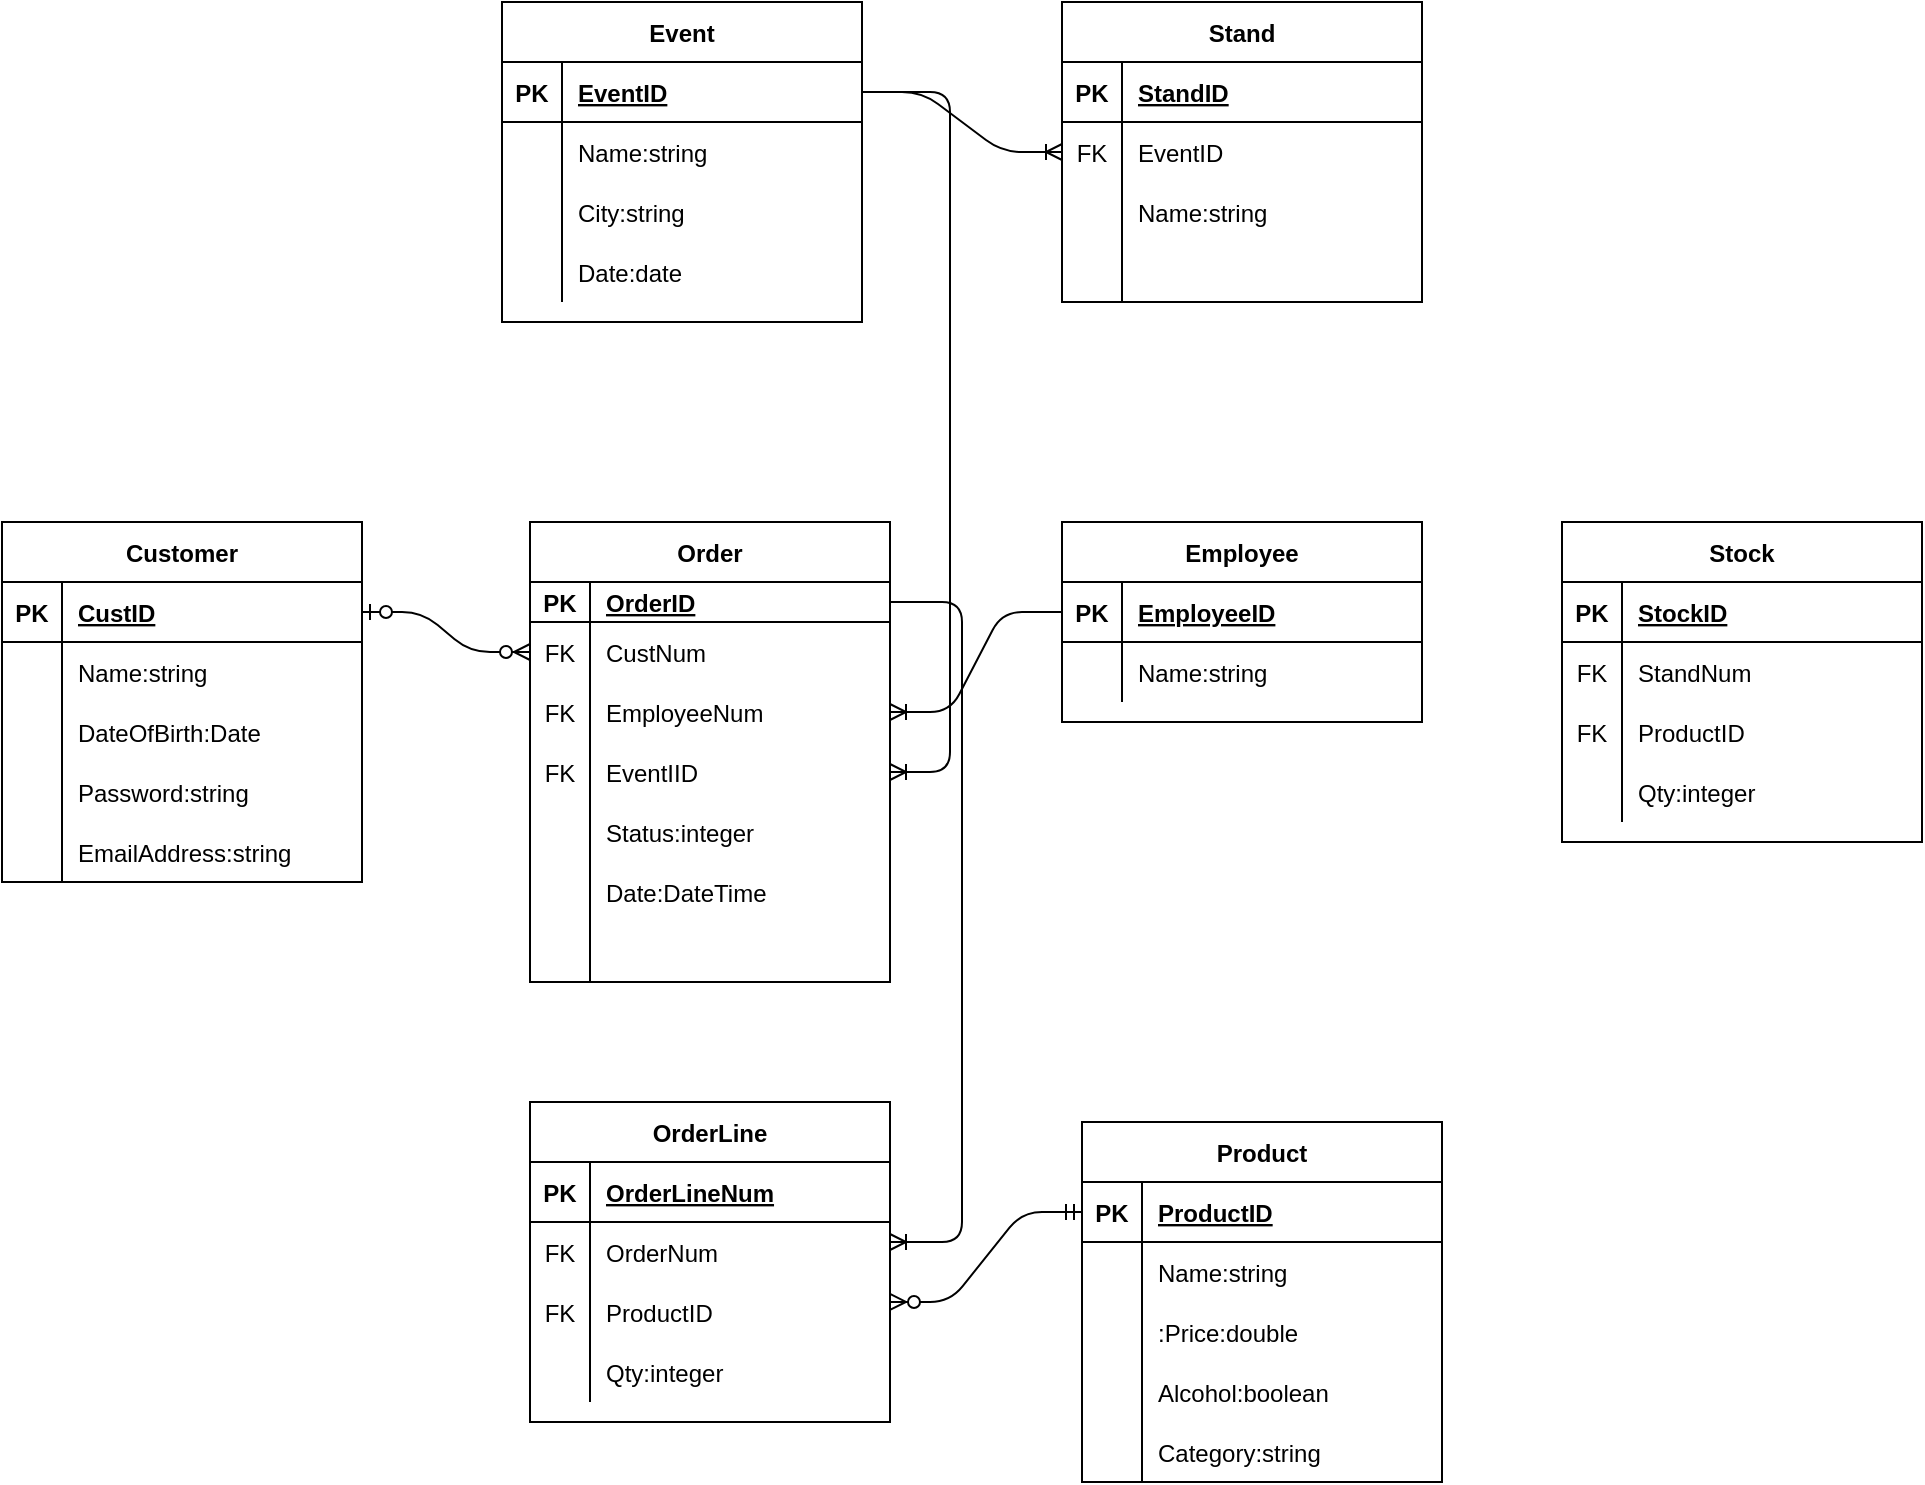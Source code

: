 <mxfile version="14.6.13" type="device" pages="4"><diagram id="8YsEcnDx3OGPxzE5FwzM" name="Page-1"><mxGraphModel dx="1024" dy="1761" grid="1" gridSize="10" guides="1" tooltips="1" connect="1" arrows="1" fold="1" page="1" pageScale="1" pageWidth="827" pageHeight="1169" math="0" shadow="0"><root><mxCell id="0"/><mxCell id="1" parent="0"/><mxCell id="PjrCVLXqa1zVWIbcdlUV-1" value="Customer" style="shape=table;startSize=30;container=1;collapsible=1;childLayout=tableLayout;fixedRows=1;rowLines=0;fontStyle=1;align=center;resizeLast=1;" vertex="1" parent="1"><mxGeometry x="60" y="-90" width="180" height="180" as="geometry"/></mxCell><mxCell id="PjrCVLXqa1zVWIbcdlUV-2" value="" style="shape=partialRectangle;collapsible=0;dropTarget=0;pointerEvents=0;fillColor=none;top=0;left=0;bottom=1;right=0;points=[[0,0.5],[1,0.5]];portConstraint=eastwest;" vertex="1" parent="PjrCVLXqa1zVWIbcdlUV-1"><mxGeometry y="30" width="180" height="30" as="geometry"/></mxCell><mxCell id="PjrCVLXqa1zVWIbcdlUV-3" value="PK" style="shape=partialRectangle;connectable=0;fillColor=none;top=0;left=0;bottom=0;right=0;fontStyle=1;overflow=hidden;" vertex="1" parent="PjrCVLXqa1zVWIbcdlUV-2"><mxGeometry width="30" height="30" as="geometry"/></mxCell><mxCell id="PjrCVLXqa1zVWIbcdlUV-4" value="CustID" style="shape=partialRectangle;connectable=0;fillColor=none;top=0;left=0;bottom=0;right=0;align=left;spacingLeft=6;fontStyle=5;overflow=hidden;" vertex="1" parent="PjrCVLXqa1zVWIbcdlUV-2"><mxGeometry x="30" width="150" height="30" as="geometry"/></mxCell><mxCell id="PjrCVLXqa1zVWIbcdlUV-5" value="" style="shape=partialRectangle;collapsible=0;dropTarget=0;pointerEvents=0;fillColor=none;top=0;left=0;bottom=0;right=0;points=[[0,0.5],[1,0.5]];portConstraint=eastwest;" vertex="1" parent="PjrCVLXqa1zVWIbcdlUV-1"><mxGeometry y="60" width="180" height="30" as="geometry"/></mxCell><mxCell id="PjrCVLXqa1zVWIbcdlUV-6" value="" style="shape=partialRectangle;connectable=0;fillColor=none;top=0;left=0;bottom=0;right=0;editable=1;overflow=hidden;" vertex="1" parent="PjrCVLXqa1zVWIbcdlUV-5"><mxGeometry width="30" height="30" as="geometry"/></mxCell><mxCell id="PjrCVLXqa1zVWIbcdlUV-7" value="Name:string" style="shape=partialRectangle;connectable=0;fillColor=none;top=0;left=0;bottom=0;right=0;align=left;spacingLeft=6;overflow=hidden;" vertex="1" parent="PjrCVLXqa1zVWIbcdlUV-5"><mxGeometry x="30" width="150" height="30" as="geometry"/></mxCell><mxCell id="PjrCVLXqa1zVWIbcdlUV-8" value="" style="shape=partialRectangle;collapsible=0;dropTarget=0;pointerEvents=0;fillColor=none;top=0;left=0;bottom=0;right=0;points=[[0,0.5],[1,0.5]];portConstraint=eastwest;" vertex="1" parent="PjrCVLXqa1zVWIbcdlUV-1"><mxGeometry y="90" width="180" height="30" as="geometry"/></mxCell><mxCell id="PjrCVLXqa1zVWIbcdlUV-9" value="" style="shape=partialRectangle;connectable=0;fillColor=none;top=0;left=0;bottom=0;right=0;editable=1;overflow=hidden;" vertex="1" parent="PjrCVLXqa1zVWIbcdlUV-8"><mxGeometry width="30" height="30" as="geometry"/></mxCell><mxCell id="PjrCVLXqa1zVWIbcdlUV-10" value="DateOfBirth:Date" style="shape=partialRectangle;connectable=0;fillColor=none;top=0;left=0;bottom=0;right=0;align=left;spacingLeft=6;overflow=hidden;" vertex="1" parent="PjrCVLXqa1zVWIbcdlUV-8"><mxGeometry x="30" width="150" height="30" as="geometry"/></mxCell><mxCell id="PjrCVLXqa1zVWIbcdlUV-11" value="" style="shape=partialRectangle;collapsible=0;dropTarget=0;pointerEvents=0;fillColor=none;top=0;left=0;bottom=0;right=0;points=[[0,0.5],[1,0.5]];portConstraint=eastwest;" vertex="1" parent="PjrCVLXqa1zVWIbcdlUV-1"><mxGeometry y="120" width="180" height="30" as="geometry"/></mxCell><mxCell id="PjrCVLXqa1zVWIbcdlUV-12" value="" style="shape=partialRectangle;connectable=0;fillColor=none;top=0;left=0;bottom=0;right=0;editable=1;overflow=hidden;" vertex="1" parent="PjrCVLXqa1zVWIbcdlUV-11"><mxGeometry width="30" height="30" as="geometry"/></mxCell><mxCell id="PjrCVLXqa1zVWIbcdlUV-13" value="Password:string" style="shape=partialRectangle;connectable=0;fillColor=none;top=0;left=0;bottom=0;right=0;align=left;spacingLeft=6;overflow=hidden;" vertex="1" parent="PjrCVLXqa1zVWIbcdlUV-11"><mxGeometry x="30" width="150" height="30" as="geometry"/></mxCell><mxCell id="8dpO_DJ5iD6HeVJJbDXG-38" value="" style="shape=partialRectangle;collapsible=0;dropTarget=0;pointerEvents=0;fillColor=none;top=0;left=0;bottom=0;right=0;points=[[0,0.5],[1,0.5]];portConstraint=eastwest;" vertex="1" parent="PjrCVLXqa1zVWIbcdlUV-1"><mxGeometry y="150" width="180" height="30" as="geometry"/></mxCell><mxCell id="8dpO_DJ5iD6HeVJJbDXG-39" value="" style="shape=partialRectangle;connectable=0;fillColor=none;top=0;left=0;bottom=0;right=0;editable=1;overflow=hidden;" vertex="1" parent="8dpO_DJ5iD6HeVJJbDXG-38"><mxGeometry width="30" height="30" as="geometry"/></mxCell><mxCell id="8dpO_DJ5iD6HeVJJbDXG-40" value="EmailAddress:string" style="shape=partialRectangle;connectable=0;fillColor=none;top=0;left=0;bottom=0;right=0;align=left;spacingLeft=6;overflow=hidden;" vertex="1" parent="8dpO_DJ5iD6HeVJJbDXG-38"><mxGeometry x="30" width="150" height="30" as="geometry"/></mxCell><mxCell id="PjrCVLXqa1zVWIbcdlUV-14" value="Order" style="shape=table;startSize=30;container=1;collapsible=1;childLayout=tableLayout;fixedRows=1;rowLines=0;fontStyle=1;align=center;resizeLast=1;" vertex="1" parent="1"><mxGeometry x="324" y="-90" width="180" height="230" as="geometry"/></mxCell><mxCell id="PjrCVLXqa1zVWIbcdlUV-15" value="" style="shape=partialRectangle;collapsible=0;dropTarget=0;pointerEvents=0;fillColor=none;top=0;left=0;bottom=1;right=0;points=[[0,0.5],[1,0.5]];portConstraint=eastwest;" vertex="1" parent="PjrCVLXqa1zVWIbcdlUV-14"><mxGeometry y="30" width="180" height="20" as="geometry"/></mxCell><mxCell id="PjrCVLXqa1zVWIbcdlUV-16" value="PK" style="shape=partialRectangle;connectable=0;fillColor=none;top=0;left=0;bottom=0;right=0;fontStyle=1;overflow=hidden;" vertex="1" parent="PjrCVLXqa1zVWIbcdlUV-15"><mxGeometry width="30" height="20" as="geometry"/></mxCell><mxCell id="PjrCVLXqa1zVWIbcdlUV-17" value="OrderID" style="shape=partialRectangle;connectable=0;fillColor=none;top=0;left=0;bottom=0;right=0;align=left;spacingLeft=6;fontStyle=5;overflow=hidden;" vertex="1" parent="PjrCVLXqa1zVWIbcdlUV-15"><mxGeometry x="30" width="150" height="20" as="geometry"/></mxCell><mxCell id="YfqWi-FHvdoeessEesq9-18" value="" style="shape=partialRectangle;collapsible=0;dropTarget=0;pointerEvents=0;fillColor=none;top=0;left=0;bottom=0;right=0;points=[[0,0.5],[1,0.5]];portConstraint=eastwest;" vertex="1" parent="PjrCVLXqa1zVWIbcdlUV-14"><mxGeometry y="50" width="180" height="30" as="geometry"/></mxCell><mxCell id="YfqWi-FHvdoeessEesq9-19" value="FK" style="shape=partialRectangle;connectable=0;fillColor=none;top=0;left=0;bottom=0;right=0;fontStyle=0;overflow=hidden;" vertex="1" parent="YfqWi-FHvdoeessEesq9-18"><mxGeometry width="30" height="30" as="geometry"/></mxCell><mxCell id="YfqWi-FHvdoeessEesq9-20" value="CustNum" style="shape=partialRectangle;connectable=0;fillColor=none;top=0;left=0;bottom=0;right=0;align=left;spacingLeft=6;fontStyle=0;overflow=hidden;" vertex="1" parent="YfqWi-FHvdoeessEesq9-18"><mxGeometry x="30" width="150" height="30" as="geometry"/></mxCell><mxCell id="YfqWi-FHvdoeessEesq9-33" value="" style="shape=partialRectangle;collapsible=0;dropTarget=0;pointerEvents=0;fillColor=none;top=0;left=0;bottom=0;right=0;points=[[0,0.5],[1,0.5]];portConstraint=eastwest;" vertex="1" parent="PjrCVLXqa1zVWIbcdlUV-14"><mxGeometry y="80" width="180" height="30" as="geometry"/></mxCell><mxCell id="YfqWi-FHvdoeessEesq9-34" value="FK" style="shape=partialRectangle;connectable=0;fillColor=none;top=0;left=0;bottom=0;right=0;fontStyle=0;overflow=hidden;" vertex="1" parent="YfqWi-FHvdoeessEesq9-33"><mxGeometry width="30" height="30" as="geometry"/></mxCell><mxCell id="YfqWi-FHvdoeessEesq9-35" value="EmployeeNum" style="shape=partialRectangle;connectable=0;fillColor=none;top=0;left=0;bottom=0;right=0;align=left;spacingLeft=6;fontStyle=0;overflow=hidden;" vertex="1" parent="YfqWi-FHvdoeessEesq9-33"><mxGeometry x="30" width="150" height="30" as="geometry"/></mxCell><mxCell id="8dpO_DJ5iD6HeVJJbDXG-50" value="" style="shape=partialRectangle;collapsible=0;dropTarget=0;pointerEvents=0;fillColor=none;top=0;left=0;bottom=0;right=0;points=[[0,0.5],[1,0.5]];portConstraint=eastwest;" vertex="1" parent="PjrCVLXqa1zVWIbcdlUV-14"><mxGeometry y="110" width="180" height="30" as="geometry"/></mxCell><mxCell id="8dpO_DJ5iD6HeVJJbDXG-51" value="FK" style="shape=partialRectangle;connectable=0;fillColor=none;top=0;left=0;bottom=0;right=0;fontStyle=0;overflow=hidden;" vertex="1" parent="8dpO_DJ5iD6HeVJJbDXG-50"><mxGeometry width="30" height="30" as="geometry"/></mxCell><mxCell id="8dpO_DJ5iD6HeVJJbDXG-52" value="EventIID" style="shape=partialRectangle;connectable=0;fillColor=none;top=0;left=0;bottom=0;right=0;align=left;spacingLeft=6;fontStyle=0;overflow=hidden;" vertex="1" parent="8dpO_DJ5iD6HeVJJbDXG-50"><mxGeometry x="30" width="150" height="30" as="geometry"/></mxCell><mxCell id="PjrCVLXqa1zVWIbcdlUV-18" value="" style="shape=partialRectangle;collapsible=0;dropTarget=0;pointerEvents=0;fillColor=none;top=0;left=0;bottom=0;right=0;points=[[0,0.5],[1,0.5]];portConstraint=eastwest;" vertex="1" parent="PjrCVLXqa1zVWIbcdlUV-14"><mxGeometry y="140" width="180" height="30" as="geometry"/></mxCell><mxCell id="PjrCVLXqa1zVWIbcdlUV-19" value="" style="shape=partialRectangle;connectable=0;fillColor=none;top=0;left=0;bottom=0;right=0;editable=1;overflow=hidden;" vertex="1" parent="PjrCVLXqa1zVWIbcdlUV-18"><mxGeometry width="30" height="30" as="geometry"/></mxCell><mxCell id="PjrCVLXqa1zVWIbcdlUV-20" value="Status:integer" style="shape=partialRectangle;connectable=0;fillColor=none;top=0;left=0;bottom=0;right=0;align=left;spacingLeft=6;overflow=hidden;" vertex="1" parent="PjrCVLXqa1zVWIbcdlUV-18"><mxGeometry x="30" width="150" height="30" as="geometry"/></mxCell><mxCell id="PjrCVLXqa1zVWIbcdlUV-24" value="" style="shape=partialRectangle;collapsible=0;dropTarget=0;pointerEvents=0;fillColor=none;top=0;left=0;bottom=0;right=0;points=[[0,0.5],[1,0.5]];portConstraint=eastwest;" vertex="1" parent="PjrCVLXqa1zVWIbcdlUV-14"><mxGeometry y="170" width="180" height="30" as="geometry"/></mxCell><mxCell id="PjrCVLXqa1zVWIbcdlUV-25" value="" style="shape=partialRectangle;connectable=0;fillColor=none;top=0;left=0;bottom=0;right=0;editable=1;overflow=hidden;" vertex="1" parent="PjrCVLXqa1zVWIbcdlUV-24"><mxGeometry width="30" height="30" as="geometry"/></mxCell><mxCell id="PjrCVLXqa1zVWIbcdlUV-26" value="Date:DateTime" style="shape=partialRectangle;connectable=0;fillColor=none;top=0;left=0;bottom=0;right=0;align=left;spacingLeft=6;overflow=hidden;" vertex="1" parent="PjrCVLXqa1zVWIbcdlUV-24"><mxGeometry x="30" width="150" height="30" as="geometry"/></mxCell><mxCell id="8dpO_DJ5iD6HeVJJbDXG-46" value="" style="shape=partialRectangle;collapsible=0;dropTarget=0;pointerEvents=0;fillColor=none;top=0;left=0;bottom=0;right=0;points=[[0,0.5],[1,0.5]];portConstraint=eastwest;" vertex="1" parent="PjrCVLXqa1zVWIbcdlUV-14"><mxGeometry y="200" width="180" height="30" as="geometry"/></mxCell><mxCell id="8dpO_DJ5iD6HeVJJbDXG-47" value="" style="shape=partialRectangle;connectable=0;fillColor=none;top=0;left=0;bottom=0;right=0;editable=1;overflow=hidden;" vertex="1" parent="8dpO_DJ5iD6HeVJJbDXG-46"><mxGeometry width="30" height="30" as="geometry"/></mxCell><mxCell id="8dpO_DJ5iD6HeVJJbDXG-48" value="" style="shape=partialRectangle;connectable=0;fillColor=none;top=0;left=0;bottom=0;right=0;align=left;spacingLeft=6;overflow=hidden;" vertex="1" parent="8dpO_DJ5iD6HeVJJbDXG-46"><mxGeometry x="30" width="150" height="30" as="geometry"/></mxCell><mxCell id="PjrCVLXqa1zVWIbcdlUV-27" value="OrderLine" style="shape=table;startSize=30;container=1;collapsible=1;childLayout=tableLayout;fixedRows=1;rowLines=0;fontStyle=1;align=center;resizeLast=1;" vertex="1" parent="1"><mxGeometry x="324" y="200" width="180" height="160" as="geometry"/></mxCell><mxCell id="PjrCVLXqa1zVWIbcdlUV-28" value="" style="shape=partialRectangle;collapsible=0;dropTarget=0;pointerEvents=0;fillColor=none;top=0;left=0;bottom=1;right=0;points=[[0,0.5],[1,0.5]];portConstraint=eastwest;" vertex="1" parent="PjrCVLXqa1zVWIbcdlUV-27"><mxGeometry y="30" width="180" height="30" as="geometry"/></mxCell><mxCell id="PjrCVLXqa1zVWIbcdlUV-29" value="PK" style="shape=partialRectangle;connectable=0;fillColor=none;top=0;left=0;bottom=0;right=0;fontStyle=1;overflow=hidden;" vertex="1" parent="PjrCVLXqa1zVWIbcdlUV-28"><mxGeometry width="30" height="30" as="geometry"/></mxCell><mxCell id="PjrCVLXqa1zVWIbcdlUV-30" value="OrderLineNum" style="shape=partialRectangle;connectable=0;fillColor=none;top=0;left=0;bottom=0;right=0;align=left;spacingLeft=6;fontStyle=5;overflow=hidden;" vertex="1" parent="PjrCVLXqa1zVWIbcdlUV-28"><mxGeometry x="30" width="150" height="30" as="geometry"/></mxCell><mxCell id="YfqWi-FHvdoeessEesq9-22" value="" style="shape=partialRectangle;collapsible=0;dropTarget=0;pointerEvents=0;fillColor=none;top=0;left=0;bottom=0;right=0;points=[[0,0.5],[1,0.5]];portConstraint=eastwest;" vertex="1" parent="PjrCVLXqa1zVWIbcdlUV-27"><mxGeometry y="60" width="180" height="30" as="geometry"/></mxCell><mxCell id="YfqWi-FHvdoeessEesq9-23" value="FK" style="shape=partialRectangle;connectable=0;fillColor=none;top=0;left=0;bottom=0;right=0;fontStyle=0;overflow=hidden;" vertex="1" parent="YfqWi-FHvdoeessEesq9-22"><mxGeometry width="30" height="30" as="geometry"/></mxCell><mxCell id="YfqWi-FHvdoeessEesq9-24" value="OrderNum" style="shape=partialRectangle;connectable=0;fillColor=none;top=0;left=0;bottom=0;right=0;align=left;spacingLeft=6;fontStyle=0;overflow=hidden;" vertex="1" parent="YfqWi-FHvdoeessEesq9-22"><mxGeometry x="30" width="150" height="30" as="geometry"/></mxCell><mxCell id="8dpO_DJ5iD6HeVJJbDXG-15" value="" style="shape=partialRectangle;collapsible=0;dropTarget=0;pointerEvents=0;fillColor=none;top=0;left=0;bottom=0;right=0;points=[[0,0.5],[1,0.5]];portConstraint=eastwest;" vertex="1" parent="PjrCVLXqa1zVWIbcdlUV-27"><mxGeometry y="90" width="180" height="30" as="geometry"/></mxCell><mxCell id="8dpO_DJ5iD6HeVJJbDXG-16" value="FK" style="shape=partialRectangle;connectable=0;fillColor=none;top=0;left=0;bottom=0;right=0;fontStyle=0;overflow=hidden;" vertex="1" parent="8dpO_DJ5iD6HeVJJbDXG-15"><mxGeometry width="30" height="30" as="geometry"/></mxCell><mxCell id="8dpO_DJ5iD6HeVJJbDXG-17" value="ProductID" style="shape=partialRectangle;connectable=0;fillColor=none;top=0;left=0;bottom=0;right=0;align=left;spacingLeft=6;fontStyle=0;overflow=hidden;" vertex="1" parent="8dpO_DJ5iD6HeVJJbDXG-15"><mxGeometry x="30" width="150" height="30" as="geometry"/></mxCell><mxCell id="8dpO_DJ5iD6HeVJJbDXG-32" value="" style="shape=partialRectangle;collapsible=0;dropTarget=0;pointerEvents=0;fillColor=none;top=0;left=0;bottom=0;right=0;points=[[0,0.5],[1,0.5]];portConstraint=eastwest;" vertex="1" parent="PjrCVLXqa1zVWIbcdlUV-27"><mxGeometry y="120" width="180" height="30" as="geometry"/></mxCell><mxCell id="8dpO_DJ5iD6HeVJJbDXG-33" value="" style="shape=partialRectangle;connectable=0;fillColor=none;top=0;left=0;bottom=0;right=0;editable=1;overflow=hidden;" vertex="1" parent="8dpO_DJ5iD6HeVJJbDXG-32"><mxGeometry width="30" height="30" as="geometry"/></mxCell><mxCell id="8dpO_DJ5iD6HeVJJbDXG-34" value="Qty:integer" style="shape=partialRectangle;connectable=0;fillColor=none;top=0;left=0;bottom=0;right=0;align=left;spacingLeft=6;overflow=hidden;" vertex="1" parent="8dpO_DJ5iD6HeVJJbDXG-32"><mxGeometry x="30" width="150" height="30" as="geometry"/></mxCell><mxCell id="YfqWi-FHvdoeessEesq9-4" value="Product" style="shape=table;startSize=30;container=1;collapsible=1;childLayout=tableLayout;fixedRows=1;rowLines=0;fontStyle=1;align=center;resizeLast=1;" vertex="1" parent="1"><mxGeometry x="600" y="210" width="180" height="180" as="geometry"/></mxCell><mxCell id="YfqWi-FHvdoeessEesq9-5" value="" style="shape=partialRectangle;collapsible=0;dropTarget=0;pointerEvents=0;fillColor=none;top=0;left=0;bottom=1;right=0;points=[[0,0.5],[1,0.5]];portConstraint=eastwest;" vertex="1" parent="YfqWi-FHvdoeessEesq9-4"><mxGeometry y="30" width="180" height="30" as="geometry"/></mxCell><mxCell id="YfqWi-FHvdoeessEesq9-6" value="PK" style="shape=partialRectangle;connectable=0;fillColor=none;top=0;left=0;bottom=0;right=0;fontStyle=1;overflow=hidden;" vertex="1" parent="YfqWi-FHvdoeessEesq9-5"><mxGeometry width="30" height="30" as="geometry"/></mxCell><mxCell id="YfqWi-FHvdoeessEesq9-7" value="ProductID" style="shape=partialRectangle;connectable=0;fillColor=none;top=0;left=0;bottom=0;right=0;align=left;spacingLeft=6;fontStyle=5;overflow=hidden;" vertex="1" parent="YfqWi-FHvdoeessEesq9-5"><mxGeometry x="30" width="150" height="30" as="geometry"/></mxCell><mxCell id="8dpO_DJ5iD6HeVJJbDXG-20" value="" style="shape=partialRectangle;collapsible=0;dropTarget=0;pointerEvents=0;fillColor=none;top=0;left=0;bottom=0;right=0;points=[[0,0.5],[1,0.5]];portConstraint=eastwest;" vertex="1" parent="YfqWi-FHvdoeessEesq9-4"><mxGeometry y="60" width="180" height="30" as="geometry"/></mxCell><mxCell id="8dpO_DJ5iD6HeVJJbDXG-21" value="" style="shape=partialRectangle;connectable=0;fillColor=none;top=0;left=0;bottom=0;right=0;editable=1;overflow=hidden;" vertex="1" parent="8dpO_DJ5iD6HeVJJbDXG-20"><mxGeometry width="30" height="30" as="geometry"/></mxCell><mxCell id="8dpO_DJ5iD6HeVJJbDXG-22" value="Name:string" style="shape=partialRectangle;connectable=0;fillColor=none;top=0;left=0;bottom=0;right=0;align=left;spacingLeft=6;overflow=hidden;" vertex="1" parent="8dpO_DJ5iD6HeVJJbDXG-20"><mxGeometry x="30" width="150" height="30" as="geometry"/></mxCell><mxCell id="YfqWi-FHvdoeessEesq9-26" value="" style="shape=partialRectangle;collapsible=0;dropTarget=0;pointerEvents=0;fillColor=none;top=0;left=0;bottom=0;right=0;points=[[0,0.5],[1,0.5]];portConstraint=eastwest;" vertex="1" parent="YfqWi-FHvdoeessEesq9-4"><mxGeometry y="90" width="180" height="30" as="geometry"/></mxCell><mxCell id="YfqWi-FHvdoeessEesq9-27" value="" style="shape=partialRectangle;connectable=0;fillColor=none;top=0;left=0;bottom=0;right=0;fontStyle=0;overflow=hidden;" vertex="1" parent="YfqWi-FHvdoeessEesq9-26"><mxGeometry width="30" height="30" as="geometry"/></mxCell><mxCell id="YfqWi-FHvdoeessEesq9-28" value=":Price:double" style="shape=partialRectangle;connectable=0;fillColor=none;top=0;left=0;bottom=0;right=0;align=left;spacingLeft=6;fontStyle=0;overflow=hidden;" vertex="1" parent="YfqWi-FHvdoeessEesq9-26"><mxGeometry x="30" width="150" height="30" as="geometry"/></mxCell><mxCell id="YfqWi-FHvdoeessEesq9-11" value="" style="shape=partialRectangle;collapsible=0;dropTarget=0;pointerEvents=0;fillColor=none;top=0;left=0;bottom=0;right=0;points=[[0,0.5],[1,0.5]];portConstraint=eastwest;" vertex="1" parent="YfqWi-FHvdoeessEesq9-4"><mxGeometry y="120" width="180" height="30" as="geometry"/></mxCell><mxCell id="YfqWi-FHvdoeessEesq9-12" value="" style="shape=partialRectangle;connectable=0;fillColor=none;top=0;left=0;bottom=0;right=0;editable=1;overflow=hidden;" vertex="1" parent="YfqWi-FHvdoeessEesq9-11"><mxGeometry width="30" height="30" as="geometry"/></mxCell><mxCell id="YfqWi-FHvdoeessEesq9-13" value="Alcohol:boolean" style="shape=partialRectangle;connectable=0;fillColor=none;top=0;left=0;bottom=0;right=0;align=left;spacingLeft=6;overflow=hidden;" vertex="1" parent="YfqWi-FHvdoeessEesq9-11"><mxGeometry x="30" width="150" height="30" as="geometry"/></mxCell><mxCell id="8dpO_DJ5iD6HeVJJbDXG-55" value="" style="shape=partialRectangle;collapsible=0;dropTarget=0;pointerEvents=0;fillColor=none;top=0;left=0;bottom=0;right=0;points=[[0,0.5],[1,0.5]];portConstraint=eastwest;" vertex="1" parent="YfqWi-FHvdoeessEesq9-4"><mxGeometry y="150" width="180" height="30" as="geometry"/></mxCell><mxCell id="8dpO_DJ5iD6HeVJJbDXG-56" value="" style="shape=partialRectangle;connectable=0;fillColor=none;top=0;left=0;bottom=0;right=0;editable=1;overflow=hidden;" vertex="1" parent="8dpO_DJ5iD6HeVJJbDXG-55"><mxGeometry width="30" height="30" as="geometry"/></mxCell><mxCell id="8dpO_DJ5iD6HeVJJbDXG-57" value="Category:string" style="shape=partialRectangle;connectable=0;fillColor=none;top=0;left=0;bottom=0;right=0;align=left;spacingLeft=6;overflow=hidden;" vertex="1" parent="8dpO_DJ5iD6HeVJJbDXG-55"><mxGeometry x="30" width="150" height="30" as="geometry"/></mxCell><mxCell id="YfqWi-FHvdoeessEesq9-36" value="Employee" style="shape=table;startSize=30;container=1;collapsible=1;childLayout=tableLayout;fixedRows=1;rowLines=0;fontStyle=1;align=center;resizeLast=1;" vertex="1" parent="1"><mxGeometry x="590" y="-90" width="180" height="100" as="geometry"/></mxCell><mxCell id="YfqWi-FHvdoeessEesq9-37" value="" style="shape=partialRectangle;collapsible=0;dropTarget=0;pointerEvents=0;fillColor=none;top=0;left=0;bottom=1;right=0;points=[[0,0.5],[1,0.5]];portConstraint=eastwest;" vertex="1" parent="YfqWi-FHvdoeessEesq9-36"><mxGeometry y="30" width="180" height="30" as="geometry"/></mxCell><mxCell id="YfqWi-FHvdoeessEesq9-38" value="PK" style="shape=partialRectangle;connectable=0;fillColor=none;top=0;left=0;bottom=0;right=0;fontStyle=1;overflow=hidden;" vertex="1" parent="YfqWi-FHvdoeessEesq9-37"><mxGeometry width="30" height="30" as="geometry"/></mxCell><mxCell id="YfqWi-FHvdoeessEesq9-39" value="EmployeeID" style="shape=partialRectangle;connectable=0;fillColor=none;top=0;left=0;bottom=0;right=0;align=left;spacingLeft=6;fontStyle=5;overflow=hidden;" vertex="1" parent="YfqWi-FHvdoeessEesq9-37"><mxGeometry x="30" width="150" height="30" as="geometry"/></mxCell><mxCell id="YfqWi-FHvdoeessEesq9-40" value="" style="shape=partialRectangle;collapsible=0;dropTarget=0;pointerEvents=0;fillColor=none;top=0;left=0;bottom=0;right=0;points=[[0,0.5],[1,0.5]];portConstraint=eastwest;" vertex="1" parent="YfqWi-FHvdoeessEesq9-36"><mxGeometry y="60" width="180" height="30" as="geometry"/></mxCell><mxCell id="YfqWi-FHvdoeessEesq9-41" value="" style="shape=partialRectangle;connectable=0;fillColor=none;top=0;left=0;bottom=0;right=0;editable=1;overflow=hidden;" vertex="1" parent="YfqWi-FHvdoeessEesq9-40"><mxGeometry width="30" height="30" as="geometry"/></mxCell><mxCell id="YfqWi-FHvdoeessEesq9-42" value="Name:string" style="shape=partialRectangle;connectable=0;fillColor=none;top=0;left=0;bottom=0;right=0;align=left;spacingLeft=6;overflow=hidden;" vertex="1" parent="YfqWi-FHvdoeessEesq9-40"><mxGeometry x="30" width="150" height="30" as="geometry"/></mxCell><mxCell id="YfqWi-FHvdoeessEesq9-49" value="Stand" style="shape=table;startSize=30;container=1;collapsible=1;childLayout=tableLayout;fixedRows=1;rowLines=0;fontStyle=1;align=center;resizeLast=1;" vertex="1" parent="1"><mxGeometry x="590" y="-350" width="180" height="150" as="geometry"/></mxCell><mxCell id="YfqWi-FHvdoeessEesq9-50" value="" style="shape=partialRectangle;collapsible=0;dropTarget=0;pointerEvents=0;fillColor=none;top=0;left=0;bottom=1;right=0;points=[[0,0.5],[1,0.5]];portConstraint=eastwest;" vertex="1" parent="YfqWi-FHvdoeessEesq9-49"><mxGeometry y="30" width="180" height="30" as="geometry"/></mxCell><mxCell id="YfqWi-FHvdoeessEesq9-51" value="PK" style="shape=partialRectangle;connectable=0;fillColor=none;top=0;left=0;bottom=0;right=0;fontStyle=1;overflow=hidden;" vertex="1" parent="YfqWi-FHvdoeessEesq9-50"><mxGeometry width="30" height="30" as="geometry"/></mxCell><mxCell id="YfqWi-FHvdoeessEesq9-52" value="StandID" style="shape=partialRectangle;connectable=0;fillColor=none;top=0;left=0;bottom=0;right=0;align=left;spacingLeft=6;fontStyle=5;overflow=hidden;" vertex="1" parent="YfqWi-FHvdoeessEesq9-50"><mxGeometry x="30" width="150" height="30" as="geometry"/></mxCell><mxCell id="YfqWi-FHvdoeessEesq9-80" value="" style="shape=partialRectangle;collapsible=0;dropTarget=0;pointerEvents=0;fillColor=none;top=0;left=0;bottom=0;right=0;points=[[0,0.5],[1,0.5]];portConstraint=eastwest;" vertex="1" parent="YfqWi-FHvdoeessEesq9-49"><mxGeometry y="60" width="180" height="30" as="geometry"/></mxCell><mxCell id="YfqWi-FHvdoeessEesq9-81" value="FK" style="shape=partialRectangle;connectable=0;fillColor=none;top=0;left=0;bottom=0;right=0;fontStyle=0;overflow=hidden;" vertex="1" parent="YfqWi-FHvdoeessEesq9-80"><mxGeometry width="30" height="30" as="geometry"/></mxCell><mxCell id="YfqWi-FHvdoeessEesq9-82" value="EventID" style="shape=partialRectangle;connectable=0;fillColor=none;top=0;left=0;bottom=0;right=0;align=left;spacingLeft=6;fontStyle=0;overflow=hidden;" vertex="1" parent="YfqWi-FHvdoeessEesq9-80"><mxGeometry x="30" width="150" height="30" as="geometry"/></mxCell><mxCell id="YfqWi-FHvdoeessEesq9-56" value="" style="shape=partialRectangle;collapsible=0;dropTarget=0;pointerEvents=0;fillColor=none;top=0;left=0;bottom=0;right=0;points=[[0,0.5],[1,0.5]];portConstraint=eastwest;" vertex="1" parent="YfqWi-FHvdoeessEesq9-49"><mxGeometry y="90" width="180" height="30" as="geometry"/></mxCell><mxCell id="YfqWi-FHvdoeessEesq9-57" value="" style="shape=partialRectangle;connectable=0;fillColor=none;top=0;left=0;bottom=0;right=0;editable=1;overflow=hidden;" vertex="1" parent="YfqWi-FHvdoeessEesq9-56"><mxGeometry width="30" height="30" as="geometry"/></mxCell><mxCell id="YfqWi-FHvdoeessEesq9-58" value="Name:string" style="shape=partialRectangle;connectable=0;fillColor=none;top=0;left=0;bottom=0;right=0;align=left;spacingLeft=6;overflow=hidden;" vertex="1" parent="YfqWi-FHvdoeessEesq9-56"><mxGeometry x="30" width="150" height="30" as="geometry"/></mxCell><mxCell id="YfqWi-FHvdoeessEesq9-59" value="" style="shape=partialRectangle;collapsible=0;dropTarget=0;pointerEvents=0;fillColor=none;top=0;left=0;bottom=0;right=0;points=[[0,0.5],[1,0.5]];portConstraint=eastwest;" vertex="1" parent="YfqWi-FHvdoeessEesq9-49"><mxGeometry y="120" width="180" height="30" as="geometry"/></mxCell><mxCell id="YfqWi-FHvdoeessEesq9-60" value="" style="shape=partialRectangle;connectable=0;fillColor=none;top=0;left=0;bottom=0;right=0;editable=1;overflow=hidden;" vertex="1" parent="YfqWi-FHvdoeessEesq9-59"><mxGeometry width="30" height="30" as="geometry"/></mxCell><mxCell id="YfqWi-FHvdoeessEesq9-61" value="" style="shape=partialRectangle;connectable=0;fillColor=none;top=0;left=0;bottom=0;right=0;align=left;spacingLeft=6;overflow=hidden;" vertex="1" parent="YfqWi-FHvdoeessEesq9-59"><mxGeometry x="30" width="150" height="30" as="geometry"/></mxCell><mxCell id="YfqWi-FHvdoeessEesq9-62" value="Event" style="shape=table;startSize=30;container=1;collapsible=1;childLayout=tableLayout;fixedRows=1;rowLines=0;fontStyle=1;align=center;resizeLast=1;" vertex="1" parent="1"><mxGeometry x="310" y="-350" width="180" height="160" as="geometry"/></mxCell><mxCell id="YfqWi-FHvdoeessEesq9-63" value="" style="shape=partialRectangle;collapsible=0;dropTarget=0;pointerEvents=0;fillColor=none;top=0;left=0;bottom=1;right=0;points=[[0,0.5],[1,0.5]];portConstraint=eastwest;" vertex="1" parent="YfqWi-FHvdoeessEesq9-62"><mxGeometry y="30" width="180" height="30" as="geometry"/></mxCell><mxCell id="YfqWi-FHvdoeessEesq9-64" value="PK" style="shape=partialRectangle;connectable=0;fillColor=none;top=0;left=0;bottom=0;right=0;fontStyle=1;overflow=hidden;" vertex="1" parent="YfqWi-FHvdoeessEesq9-63"><mxGeometry width="30" height="30" as="geometry"/></mxCell><mxCell id="YfqWi-FHvdoeessEesq9-65" value="EventID" style="shape=partialRectangle;connectable=0;fillColor=none;top=0;left=0;bottom=0;right=0;align=left;spacingLeft=6;fontStyle=5;overflow=hidden;" vertex="1" parent="YfqWi-FHvdoeessEesq9-63"><mxGeometry x="30" width="150" height="30" as="geometry"/></mxCell><mxCell id="YfqWi-FHvdoeessEesq9-66" value="" style="shape=partialRectangle;collapsible=0;dropTarget=0;pointerEvents=0;fillColor=none;top=0;left=0;bottom=0;right=0;points=[[0,0.5],[1,0.5]];portConstraint=eastwest;" vertex="1" parent="YfqWi-FHvdoeessEesq9-62"><mxGeometry y="60" width="180" height="30" as="geometry"/></mxCell><mxCell id="YfqWi-FHvdoeessEesq9-67" value="" style="shape=partialRectangle;connectable=0;fillColor=none;top=0;left=0;bottom=0;right=0;editable=1;overflow=hidden;" vertex="1" parent="YfqWi-FHvdoeessEesq9-66"><mxGeometry width="30" height="30" as="geometry"/></mxCell><mxCell id="YfqWi-FHvdoeessEesq9-68" value="Name:string" style="shape=partialRectangle;connectable=0;fillColor=none;top=0;left=0;bottom=0;right=0;align=left;spacingLeft=6;overflow=hidden;" vertex="1" parent="YfqWi-FHvdoeessEesq9-66"><mxGeometry x="30" width="150" height="30" as="geometry"/></mxCell><mxCell id="YfqWi-FHvdoeessEesq9-69" value="" style="shape=partialRectangle;collapsible=0;dropTarget=0;pointerEvents=0;fillColor=none;top=0;left=0;bottom=0;right=0;points=[[0,0.5],[1,0.5]];portConstraint=eastwest;" vertex="1" parent="YfqWi-FHvdoeessEesq9-62"><mxGeometry y="90" width="180" height="30" as="geometry"/></mxCell><mxCell id="YfqWi-FHvdoeessEesq9-70" value="" style="shape=partialRectangle;connectable=0;fillColor=none;top=0;left=0;bottom=0;right=0;editable=1;overflow=hidden;" vertex="1" parent="YfqWi-FHvdoeessEesq9-69"><mxGeometry width="30" height="30" as="geometry"/></mxCell><mxCell id="YfqWi-FHvdoeessEesq9-71" value="City:string" style="shape=partialRectangle;connectable=0;fillColor=none;top=0;left=0;bottom=0;right=0;align=left;spacingLeft=6;overflow=hidden;" vertex="1" parent="YfqWi-FHvdoeessEesq9-69"><mxGeometry x="30" width="150" height="30" as="geometry"/></mxCell><mxCell id="YfqWi-FHvdoeessEesq9-72" value="" style="shape=partialRectangle;collapsible=0;dropTarget=0;pointerEvents=0;fillColor=none;top=0;left=0;bottom=0;right=0;points=[[0,0.5],[1,0.5]];portConstraint=eastwest;" vertex="1" parent="YfqWi-FHvdoeessEesq9-62"><mxGeometry y="120" width="180" height="30" as="geometry"/></mxCell><mxCell id="YfqWi-FHvdoeessEesq9-73" value="" style="shape=partialRectangle;connectable=0;fillColor=none;top=0;left=0;bottom=0;right=0;editable=1;overflow=hidden;" vertex="1" parent="YfqWi-FHvdoeessEesq9-72"><mxGeometry width="30" height="30" as="geometry"/></mxCell><mxCell id="YfqWi-FHvdoeessEesq9-74" value="Date:date" style="shape=partialRectangle;connectable=0;fillColor=none;top=0;left=0;bottom=0;right=0;align=left;spacingLeft=6;overflow=hidden;" vertex="1" parent="YfqWi-FHvdoeessEesq9-72"><mxGeometry x="30" width="150" height="30" as="geometry"/></mxCell><mxCell id="YfqWi-FHvdoeessEesq9-83" value="" style="edgeStyle=entityRelationEdgeStyle;fontSize=12;html=1;endArrow=ERoneToMany;exitX=1;exitY=0.5;exitDx=0;exitDy=0;" edge="1" parent="1" source="YfqWi-FHvdoeessEesq9-63" target="YfqWi-FHvdoeessEesq9-80"><mxGeometry width="100" height="100" relative="1" as="geometry"><mxPoint x="110" y="-190" as="sourcePoint"/><mxPoint x="210" y="-290" as="targetPoint"/></mxGeometry></mxCell><mxCell id="YfqWi-FHvdoeessEesq9-85" value="" style="edgeStyle=entityRelationEdgeStyle;fontSize=12;html=1;endArrow=ERoneToMany;exitX=0;exitY=0.5;exitDx=0;exitDy=0;entryX=1;entryY=0.5;entryDx=0;entryDy=0;" edge="1" parent="1" source="YfqWi-FHvdoeessEesq9-37" target="YfqWi-FHvdoeessEesq9-33"><mxGeometry width="100" height="100" relative="1" as="geometry"><mxPoint x="360" y="30" as="sourcePoint"/><mxPoint x="460" y="-70" as="targetPoint"/></mxGeometry></mxCell><mxCell id="YfqWi-FHvdoeessEesq9-88" value="" style="edgeStyle=entityRelationEdgeStyle;fontSize=12;html=1;endArrow=ERzeroToMany;startArrow=ERmandOne;exitX=0;exitY=0.5;exitDx=0;exitDy=0;entryX=1;entryY=0.333;entryDx=0;entryDy=0;entryPerimeter=0;" edge="1" parent="1" source="YfqWi-FHvdoeessEesq9-5" target="8dpO_DJ5iD6HeVJJbDXG-15"><mxGeometry width="100" height="100" relative="1" as="geometry"><mxPoint x="520" y="240" as="sourcePoint"/><mxPoint x="620" y="140" as="targetPoint"/></mxGeometry></mxCell><mxCell id="YfqWi-FHvdoeessEesq9-89" value="" style="edgeStyle=entityRelationEdgeStyle;fontSize=12;html=1;endArrow=ERzeroToMany;startArrow=ERzeroToOne;entryX=0;entryY=0.5;entryDx=0;entryDy=0;exitX=1;exitY=0.5;exitDx=0;exitDy=0;" edge="1" parent="1" source="PjrCVLXqa1zVWIbcdlUV-2" target="YfqWi-FHvdoeessEesq9-18"><mxGeometry width="100" height="100" relative="1" as="geometry"><mxPoint x="90" y="200" as="sourcePoint"/><mxPoint x="190" y="100" as="targetPoint"/></mxGeometry></mxCell><mxCell id="8dpO_DJ5iD6HeVJJbDXG-1" value="Stock" style="shape=table;startSize=30;container=1;collapsible=1;childLayout=tableLayout;fixedRows=1;rowLines=0;fontStyle=1;align=center;resizeLast=1;" vertex="1" parent="1"><mxGeometry x="840" y="-90" width="180" height="160" as="geometry"/></mxCell><mxCell id="8dpO_DJ5iD6HeVJJbDXG-2" value="" style="shape=partialRectangle;collapsible=0;dropTarget=0;pointerEvents=0;fillColor=none;top=0;left=0;bottom=1;right=0;points=[[0,0.5],[1,0.5]];portConstraint=eastwest;" vertex="1" parent="8dpO_DJ5iD6HeVJJbDXG-1"><mxGeometry y="30" width="180" height="30" as="geometry"/></mxCell><mxCell id="8dpO_DJ5iD6HeVJJbDXG-3" value="PK" style="shape=partialRectangle;connectable=0;fillColor=none;top=0;left=0;bottom=0;right=0;fontStyle=1;overflow=hidden;" vertex="1" parent="8dpO_DJ5iD6HeVJJbDXG-2"><mxGeometry width="30" height="30" as="geometry"/></mxCell><mxCell id="8dpO_DJ5iD6HeVJJbDXG-4" value="StockID" style="shape=partialRectangle;connectable=0;fillColor=none;top=0;left=0;bottom=0;right=0;align=left;spacingLeft=6;fontStyle=5;overflow=hidden;" vertex="1" parent="8dpO_DJ5iD6HeVJJbDXG-2"><mxGeometry x="30" width="150" height="30" as="geometry"/></mxCell><mxCell id="8dpO_DJ5iD6HeVJJbDXG-25" value="" style="shape=partialRectangle;collapsible=0;dropTarget=0;pointerEvents=0;fillColor=none;top=0;left=0;bottom=0;right=0;points=[[0,0.5],[1,0.5]];portConstraint=eastwest;" vertex="1" parent="8dpO_DJ5iD6HeVJJbDXG-1"><mxGeometry y="60" width="180" height="30" as="geometry"/></mxCell><mxCell id="8dpO_DJ5iD6HeVJJbDXG-26" value="FK" style="shape=partialRectangle;connectable=0;fillColor=none;top=0;left=0;bottom=0;right=0;fontStyle=0;overflow=hidden;" vertex="1" parent="8dpO_DJ5iD6HeVJJbDXG-25"><mxGeometry width="30" height="30" as="geometry"/></mxCell><mxCell id="8dpO_DJ5iD6HeVJJbDXG-27" value="StandNum" style="shape=partialRectangle;connectable=0;fillColor=none;top=0;left=0;bottom=0;right=0;align=left;spacingLeft=6;fontStyle=0;overflow=hidden;" vertex="1" parent="8dpO_DJ5iD6HeVJJbDXG-25"><mxGeometry x="30" width="150" height="30" as="geometry"/></mxCell><mxCell id="8dpO_DJ5iD6HeVJJbDXG-29" value="" style="shape=partialRectangle;collapsible=0;dropTarget=0;pointerEvents=0;fillColor=none;top=0;left=0;bottom=0;right=0;points=[[0,0.5],[1,0.5]];portConstraint=eastwest;" vertex="1" parent="8dpO_DJ5iD6HeVJJbDXG-1"><mxGeometry y="90" width="180" height="30" as="geometry"/></mxCell><mxCell id="8dpO_DJ5iD6HeVJJbDXG-30" value="FK" style="shape=partialRectangle;connectable=0;fillColor=none;top=0;left=0;bottom=0;right=0;fontStyle=0;overflow=hidden;" vertex="1" parent="8dpO_DJ5iD6HeVJJbDXG-29"><mxGeometry width="30" height="30" as="geometry"/></mxCell><mxCell id="8dpO_DJ5iD6HeVJJbDXG-31" value="ProductID" style="shape=partialRectangle;connectable=0;fillColor=none;top=0;left=0;bottom=0;right=0;align=left;spacingLeft=6;fontStyle=0;overflow=hidden;" vertex="1" parent="8dpO_DJ5iD6HeVJJbDXG-29"><mxGeometry x="30" width="150" height="30" as="geometry"/></mxCell><mxCell id="8dpO_DJ5iD6HeVJJbDXG-5" value="" style="shape=partialRectangle;collapsible=0;dropTarget=0;pointerEvents=0;fillColor=none;top=0;left=0;bottom=0;right=0;points=[[0,0.5],[1,0.5]];portConstraint=eastwest;" vertex="1" parent="8dpO_DJ5iD6HeVJJbDXG-1"><mxGeometry y="120" width="180" height="30" as="geometry"/></mxCell><mxCell id="8dpO_DJ5iD6HeVJJbDXG-6" value="" style="shape=partialRectangle;connectable=0;fillColor=none;top=0;left=0;bottom=0;right=0;editable=1;overflow=hidden;" vertex="1" parent="8dpO_DJ5iD6HeVJJbDXG-5"><mxGeometry width="30" height="30" as="geometry"/></mxCell><mxCell id="8dpO_DJ5iD6HeVJJbDXG-7" value="Qty:integer" style="shape=partialRectangle;connectable=0;fillColor=none;top=0;left=0;bottom=0;right=0;align=left;spacingLeft=6;overflow=hidden;" vertex="1" parent="8dpO_DJ5iD6HeVJJbDXG-5"><mxGeometry x="30" width="150" height="30" as="geometry"/></mxCell><mxCell id="8dpO_DJ5iD6HeVJJbDXG-36" value="" style="edgeStyle=orthogonalEdgeStyle;fontSize=12;html=1;endArrow=ERoneToMany;" edge="1" parent="1" target="YfqWi-FHvdoeessEesq9-22"><mxGeometry width="100" height="100" relative="1" as="geometry"><mxPoint x="504" y="-50" as="sourcePoint"/><mxPoint x="510" y="220" as="targetPoint"/><Array as="points"><mxPoint x="540" y="-50"/><mxPoint x="540" y="270"/></Array></mxGeometry></mxCell><mxCell id="8dpO_DJ5iD6HeVJJbDXG-53" value="" style="edgeStyle=entityRelationEdgeStyle;fontSize=12;html=1;endArrow=ERoneToMany;" edge="1" parent="1" source="YfqWi-FHvdoeessEesq9-63" target="8dpO_DJ5iD6HeVJJbDXG-50"><mxGeometry width="100" height="100" relative="1" as="geometry"><mxPoint x="140" y="-190" as="sourcePoint"/><mxPoint x="340" y="40" as="targetPoint"/></mxGeometry></mxCell></root></mxGraphModel></diagram><diagram id="npfmAPpIR8CD-y4aUU9I" name="Page-2"><mxGraphModel dx="1024" dy="592" grid="1" gridSize="10" guides="1" tooltips="1" connect="1" arrows="1" fold="1" page="1" pageScale="1" pageWidth="827" pageHeight="1169" math="0" shadow="0"><root><mxCell id="uT31vRFnT_SM3ricpa98-0"/><mxCell id="uT31vRFnT_SM3ricpa98-1" parent="uT31vRFnT_SM3ricpa98-0"/><mxCell id="uT31vRFnT_SM3ricpa98-10" value="" style="rounded=0;whiteSpace=wrap;html=1;" vertex="1" parent="uT31vRFnT_SM3ricpa98-1"><mxGeometry x="140" y="500" width="120" height="60" as="geometry"/></mxCell><mxCell id="uT31vRFnT_SM3ricpa98-16" value="" style="rounded=0;whiteSpace=wrap;html=1;" vertex="1" parent="uT31vRFnT_SM3ricpa98-1"><mxGeometry x="294" y="500" width="120" height="60" as="geometry"/></mxCell><mxCell id="uT31vRFnT_SM3ricpa98-17" value="Set status as ready" style="text;html=1;strokeColor=none;fillColor=none;align=center;verticalAlign=middle;whiteSpace=wrap;rounded=0;container=1;" vertex="1" parent="uT31vRFnT_SM3ricpa98-1"><mxGeometry x="324" y="520" width="60" height="20" as="geometry"/></mxCell><mxCell id="uT31vRFnT_SM3ricpa98-32" value="" style="group" vertex="1" connectable="0" parent="uT31vRFnT_SM3ricpa98-1"><mxGeometry x="150" y="200" width="120" height="60" as="geometry"/></mxCell><mxCell id="uT31vRFnT_SM3ricpa98-21" value="" style="rounded=0;whiteSpace=wrap;html=1;" vertex="1" parent="uT31vRFnT_SM3ricpa98-32"><mxGeometry width="120" height="60" as="geometry"/></mxCell><mxCell id="uT31vRFnT_SM3ricpa98-22" value="Order cancel" style="text;html=1;strokeColor=none;fillColor=none;align=center;verticalAlign=middle;whiteSpace=wrap;rounded=0;" vertex="1" parent="uT31vRFnT_SM3ricpa98-32"><mxGeometry x="40" y="20" width="40" height="20" as="geometry"/></mxCell><mxCell id="uT31vRFnT_SM3ricpa98-33" value="" style="group" vertex="1" connectable="0" parent="uT31vRFnT_SM3ricpa98-1"><mxGeometry x="150" y="100" width="120" height="60" as="geometry"/></mxCell><mxCell id="uT31vRFnT_SM3ricpa98-7" value="" style="rounded=0;whiteSpace=wrap;html=1;" vertex="1" parent="uT31vRFnT_SM3ricpa98-33"><mxGeometry width="120" height="60" as="geometry"/></mxCell><mxCell id="uT31vRFnT_SM3ricpa98-8" value="Customer places order" style="text;html=1;strokeColor=none;fillColor=none;align=center;verticalAlign=middle;whiteSpace=wrap;rounded=0;" vertex="1" parent="uT31vRFnT_SM3ricpa98-33"><mxGeometry x="30" y="20" width="70" height="20" as="geometry"/></mxCell><mxCell id="uT31vRFnT_SM3ricpa98-34" value="" style="group" vertex="1" connectable="0" parent="uT31vRFnT_SM3ricpa98-1"><mxGeometry x="290" y="100" width="120" height="60" as="geometry"/></mxCell><mxCell id="uT31vRFnT_SM3ricpa98-18" value="" style="rounded=0;whiteSpace=wrap;html=1;" vertex="1" parent="uT31vRFnT_SM3ricpa98-34"><mxGeometry width="120" height="60" as="geometry"/></mxCell><mxCell id="uT31vRFnT_SM3ricpa98-19" value="Order pickup" style="text;html=1;strokeColor=none;fillColor=none;align=center;verticalAlign=middle;whiteSpace=wrap;rounded=0;" vertex="1" parent="uT31vRFnT_SM3ricpa98-34"><mxGeometry x="34" y="20" width="40" height="20" as="geometry"/></mxCell><mxCell id="uT31vRFnT_SM3ricpa98-35" value="" style="group" vertex="1" connectable="0" parent="uT31vRFnT_SM3ricpa98-1"><mxGeometry x="600" y="100" width="120" height="60" as="geometry"/></mxCell><mxCell id="uT31vRFnT_SM3ricpa98-25" value="" style="rounded=0;whiteSpace=wrap;html=1;" vertex="1" parent="uT31vRFnT_SM3ricpa98-35"><mxGeometry width="120" height="60" as="geometry"/></mxCell><mxCell id="uT31vRFnT_SM3ricpa98-26" value="Buy tokens" style="text;html=1;strokeColor=none;fillColor=none;align=center;verticalAlign=middle;whiteSpace=wrap;rounded=0;" vertex="1" parent="uT31vRFnT_SM3ricpa98-35"><mxGeometry x="40" y="20" width="40" height="20" as="geometry"/></mxCell><mxCell id="uT31vRFnT_SM3ricpa98-37" value="" style="group" vertex="1" connectable="0" parent="uT31vRFnT_SM3ricpa98-1"><mxGeometry x="200" y="290" width="120" height="60" as="geometry"/></mxCell><mxCell id="uT31vRFnT_SM3ricpa98-23" value="" style="rounded=0;whiteSpace=wrap;html=1;" vertex="1" parent="uT31vRFnT_SM3ricpa98-37"><mxGeometry width="120" height="60" as="geometry"/></mxCell><mxCell id="uT31vRFnT_SM3ricpa98-24" value="edit order" style="text;html=1;strokeColor=none;fillColor=none;align=center;verticalAlign=middle;whiteSpace=wrap;rounded=0;" vertex="1" parent="uT31vRFnT_SM3ricpa98-37"><mxGeometry x="40" y="20" width="40" height="20" as="geometry"/></mxCell><mxCell id="uT31vRFnT_SM3ricpa98-38" value="" style="group" vertex="1" connectable="0" parent="uT31vRFnT_SM3ricpa98-1"><mxGeometry x="30" y="210" width="185" height="340" as="geometry"/></mxCell><mxCell id="uT31vRFnT_SM3ricpa98-11" value="Accepts order" style="text;html=1;strokeColor=none;fillColor=none;align=center;verticalAlign=middle;whiteSpace=wrap;rounded=0;container=1;" vertex="1" parent="uT31vRFnT_SM3ricpa98-38"><mxGeometry x="130" y="300" width="90" height="40" as="geometry"/></mxCell><mxCell id="uT31vRFnT_SM3ricpa98-46" value="" style="group" vertex="1" connectable="0" parent="uT31vRFnT_SM3ricpa98-38"><mxGeometry width="40" height="100" as="geometry"/></mxCell><mxCell id="uT31vRFnT_SM3ricpa98-2" value="Actor" style="shape=umlActor;verticalLabelPosition=bottom;verticalAlign=top;html=1;outlineConnect=0;" vertex="1" parent="uT31vRFnT_SM3ricpa98-46"><mxGeometry x="10" width="30" height="60" as="geometry"/></mxCell><mxCell id="uT31vRFnT_SM3ricpa98-12" value="Customer" style="text;html=1;strokeColor=none;fillColor=none;align=center;verticalAlign=middle;whiteSpace=wrap;rounded=0;" vertex="1" parent="uT31vRFnT_SM3ricpa98-46"><mxGeometry y="80" width="40" height="20" as="geometry"/></mxCell><mxCell id="uT31vRFnT_SM3ricpa98-39" value="" style="group" vertex="1" connectable="0" parent="uT31vRFnT_SM3ricpa98-1"><mxGeometry x="45" y="450" width="40" height="110" as="geometry"/></mxCell><mxCell id="uT31vRFnT_SM3ricpa98-3" value="Actor" style="shape=umlActor;verticalLabelPosition=bottom;verticalAlign=top;html=1;outlineConnect=0;" vertex="1" parent="uT31vRFnT_SM3ricpa98-39"><mxGeometry x="5" width="30" height="60" as="geometry"/></mxCell><mxCell id="uT31vRFnT_SM3ricpa98-13" value="Employee" style="text;html=1;strokeColor=none;fillColor=none;align=center;verticalAlign=middle;whiteSpace=wrap;rounded=0;" vertex="1" parent="uT31vRFnT_SM3ricpa98-39"><mxGeometry y="90" width="40" height="20" as="geometry"/></mxCell><mxCell id="uT31vRFnT_SM3ricpa98-40" value="" style="group" vertex="1" connectable="0" parent="uT31vRFnT_SM3ricpa98-1"><mxGeometry x="140" y="570" width="120" height="60" as="geometry"/></mxCell><mxCell id="uT31vRFnT_SM3ricpa98-14" value="" style="rounded=0;whiteSpace=wrap;html=1;" vertex="1" parent="uT31vRFnT_SM3ricpa98-40"><mxGeometry width="120" height="60" as="geometry"/></mxCell><mxCell id="uT31vRFnT_SM3ricpa98-15" value="Prepares order" style="text;html=1;strokeColor=none;fillColor=none;align=center;verticalAlign=middle;whiteSpace=wrap;rounded=0;" vertex="1" parent="uT31vRFnT_SM3ricpa98-40"><mxGeometry x="40" y="20" width="40" height="20" as="geometry"/></mxCell><mxCell id="uT31vRFnT_SM3ricpa98-41" value="" style="group" vertex="1" connectable="0" parent="uT31vRFnT_SM3ricpa98-1"><mxGeometry x="294" y="570" width="120" height="60" as="geometry"/></mxCell><mxCell id="uT31vRFnT_SM3ricpa98-30" value="" style="rounded=0;whiteSpace=wrap;html=1;" vertex="1" parent="uT31vRFnT_SM3ricpa98-41"><mxGeometry width="120" height="60" as="geometry"/></mxCell><mxCell id="uT31vRFnT_SM3ricpa98-31" value="Set order status as done" style="text;html=1;strokeColor=none;fillColor=none;align=center;verticalAlign=middle;whiteSpace=wrap;rounded=0;" vertex="1" parent="uT31vRFnT_SM3ricpa98-41"><mxGeometry x="20" y="20" width="90" height="20" as="geometry"/></mxCell><mxCell id="uT31vRFnT_SM3ricpa98-44" style="edgeStyle=orthogonalEdgeStyle;rounded=0;orthogonalLoop=1;jettySize=auto;html=1;exitX=0.5;exitY=0.5;exitDx=0;exitDy=0;exitPerimeter=0;" edge="1" parent="uT31vRFnT_SM3ricpa98-1" source="uT31vRFnT_SM3ricpa98-3" target="uT31vRFnT_SM3ricpa98-21"><mxGeometry relative="1" as="geometry"><Array as="points"><mxPoint x="170" y="480"/></Array></mxGeometry></mxCell><mxCell id="uT31vRFnT_SM3ricpa98-45" style="edgeStyle=orthogonalEdgeStyle;rounded=0;orthogonalLoop=1;jettySize=auto;html=1;" edge="1" parent="uT31vRFnT_SM3ricpa98-1" source="uT31vRFnT_SM3ricpa98-2" target="uT31vRFnT_SM3ricpa98-21"><mxGeometry relative="1" as="geometry"/></mxCell><mxCell id="uT31vRFnT_SM3ricpa98-48" style="edgeStyle=orthogonalEdgeStyle;rounded=0;orthogonalLoop=1;jettySize=auto;html=1;" edge="1" parent="uT31vRFnT_SM3ricpa98-1" source="uT31vRFnT_SM3ricpa98-3" target="uT31vRFnT_SM3ricpa98-10"><mxGeometry relative="1" as="geometry"/></mxCell><mxCell id="uT31vRFnT_SM3ricpa98-50" style="edgeStyle=orthogonalEdgeStyle;rounded=0;orthogonalLoop=1;jettySize=auto;html=1;entryX=0.5;entryY=1;entryDx=0;entryDy=0;" edge="1" parent="uT31vRFnT_SM3ricpa98-1" source="uT31vRFnT_SM3ricpa98-3" target="uT31vRFnT_SM3ricpa98-23"><mxGeometry relative="1" as="geometry"/></mxCell><mxCell id="uT31vRFnT_SM3ricpa98-52" style="edgeStyle=orthogonalEdgeStyle;rounded=0;orthogonalLoop=1;jettySize=auto;html=1;" edge="1" parent="uT31vRFnT_SM3ricpa98-1" source="uT31vRFnT_SM3ricpa98-2" target="uT31vRFnT_SM3ricpa98-23"><mxGeometry relative="1" as="geometry"><Array as="points"><mxPoint x="55" y="320"/></Array></mxGeometry></mxCell><mxCell id="uT31vRFnT_SM3ricpa98-53" style="edgeStyle=orthogonalEdgeStyle;rounded=0;orthogonalLoop=1;jettySize=auto;html=1;entryX=0;entryY=0.25;entryDx=0;entryDy=0;" edge="1" parent="uT31vRFnT_SM3ricpa98-1" source="uT31vRFnT_SM3ricpa98-2" target="uT31vRFnT_SM3ricpa98-7"><mxGeometry relative="1" as="geometry"><Array as="points"><mxPoint x="55" y="115"/></Array></mxGeometry></mxCell><mxCell id="uT31vRFnT_SM3ricpa98-54" style="edgeStyle=orthogonalEdgeStyle;rounded=0;orthogonalLoop=1;jettySize=auto;html=1;" edge="1" parent="uT31vRFnT_SM3ricpa98-1" source="uT31vRFnT_SM3ricpa98-2" target="uT31vRFnT_SM3ricpa98-18"><mxGeometry relative="1" as="geometry"><Array as="points"><mxPoint x="55" y="180"/><mxPoint x="350" y="180"/></Array></mxGeometry></mxCell><mxCell id="uT31vRFnT_SM3ricpa98-55" style="edgeStyle=orthogonalEdgeStyle;rounded=0;orthogonalLoop=1;jettySize=auto;html=1;entryX=0;entryY=0.75;entryDx=0;entryDy=0;" edge="1" parent="uT31vRFnT_SM3ricpa98-1" source="uT31vRFnT_SM3ricpa98-3" target="uT31vRFnT_SM3ricpa98-14"><mxGeometry relative="1" as="geometry"><Array as="points"><mxPoint x="70" y="615"/></Array></mxGeometry></mxCell><mxCell id="uT31vRFnT_SM3ricpa98-56" style="edgeStyle=orthogonalEdgeStyle;rounded=0;orthogonalLoop=1;jettySize=auto;html=1;entryX=0.5;entryY=0;entryDx=0;entryDy=0;" edge="1" parent="uT31vRFnT_SM3ricpa98-1" source="uT31vRFnT_SM3ricpa98-3" target="uT31vRFnT_SM3ricpa98-16"><mxGeometry relative="1" as="geometry"/></mxCell><mxCell id="uT31vRFnT_SM3ricpa98-57" style="edgeStyle=orthogonalEdgeStyle;rounded=0;orthogonalLoop=1;jettySize=auto;html=1;entryX=0.437;entryY=1.037;entryDx=0;entryDy=0;entryPerimeter=0;" edge="1" parent="uT31vRFnT_SM3ricpa98-1" source="uT31vRFnT_SM3ricpa98-3" target="uT31vRFnT_SM3ricpa98-30"><mxGeometry relative="1" as="geometry"><mxPoint x="346" y="640" as="targetPoint"/><Array as="points"><mxPoint x="65" y="680"/><mxPoint x="346" y="680"/></Array></mxGeometry></mxCell></root></mxGraphModel></diagram><diagram id="I2ffOOZWws3E0xDTdn5n" name="Page-3"><mxGraphModel dx="1024" dy="592" grid="1" gridSize="10" guides="1" tooltips="1" connect="1" arrows="1" fold="1" page="1" pageScale="1" pageWidth="827" pageHeight="1169" math="0" shadow="0"><root><mxCell id="qMC6tQNPDzeiu8h-lBT3-0"/><mxCell id="qMC6tQNPDzeiu8h-lBT3-1" parent="qMC6tQNPDzeiu8h-lBT3-0"/><mxCell id="qMC6tQNPDzeiu8h-lBT3-5" value="" style="html=1;points=[];perimeter=orthogonalPerimeter;" vertex="1" parent="qMC6tQNPDzeiu8h-lBT3-1"><mxGeometry x="80" y="210" width="10" height="330" as="geometry"/></mxCell><mxCell id="qMC6tQNPDzeiu8h-lBT3-6" value="Actor" style="shape=umlActor;verticalLabelPosition=bottom;verticalAlign=top;html=1;" vertex="1" parent="qMC6tQNPDzeiu8h-lBT3-1"><mxGeometry x="70" y="100" width="30" height="60" as="geometry"/></mxCell><mxCell id="qMC6tQNPDzeiu8h-lBT3-11" value="Order" style="html=1;verticalAlign=bottom;endArrow=block;" edge="1" parent="qMC6tQNPDzeiu8h-lBT3-1"><mxGeometry width="80" relative="1" as="geometry"><mxPoint x="90" y="230" as="sourcePoint"/><mxPoint x="220" y="230" as="targetPoint"/></mxGeometry></mxCell><mxCell id="qMC6tQNPDzeiu8h-lBT3-12" value="" style="html=1;points=[];perimeter=orthogonalPerimeter;" vertex="1" parent="qMC6tQNPDzeiu8h-lBT3-1"><mxGeometry x="220" y="210" width="10" height="80" as="geometry"/></mxCell><mxCell id="qMC6tQNPDzeiu8h-lBT3-13" value="AppServer" style="text;align=center;fontStyle=1;verticalAlign=middle;spacingLeft=3;spacingRight=3;strokeColor=none;rotatable=0;points=[[0,0.5],[1,0.5]];portConstraint=eastwest;" vertex="1" parent="qMC6tQNPDzeiu8h-lBT3-1"><mxGeometry x="185" y="170" width="80" height="26" as="geometry"/></mxCell><mxCell id="qMC6tQNPDzeiu8h-lBT3-15" value="" style="html=1;points=[];perimeter=orthogonalPerimeter;" vertex="1" parent="qMC6tQNPDzeiu8h-lBT3-1"><mxGeometry x="390" y="210" width="10" height="160" as="geometry"/></mxCell><mxCell id="qMC6tQNPDzeiu8h-lBT3-19" value="Return OrderNum" style="html=1;verticalAlign=bottom;endArrow=open;dashed=1;endSize=8;entryX=1.36;entryY=0.179;entryDx=0;entryDy=0;entryPerimeter=0;" edge="1" parent="qMC6tQNPDzeiu8h-lBT3-1" target="qMC6tQNPDzeiu8h-lBT3-5"><mxGeometry relative="1" as="geometry"><mxPoint x="220" y="270" as="sourcePoint"/><mxPoint x="140" y="270" as="targetPoint"/></mxGeometry></mxCell><mxCell id="qMC6tQNPDzeiu8h-lBT3-22" value="" style="html=1;points=[];perimeter=orthogonalPerimeter;" vertex="1" parent="qMC6tQNPDzeiu8h-lBT3-1"><mxGeometry x="220" y="270" width="10" height="120" as="geometry"/></mxCell><mxCell id="qMC6tQNPDzeiu8h-lBT3-23" value="Check StandNum" style="edgeStyle=orthogonalEdgeStyle;html=1;align=left;spacingLeft=2;endArrow=block;rounded=0;entryX=1;entryY=0;" edge="1" target="qMC6tQNPDzeiu8h-lBT3-22" parent="qMC6tQNPDzeiu8h-lBT3-1"><mxGeometry relative="1" as="geometry"><mxPoint x="225" y="250" as="sourcePoint"/><Array as="points"><mxPoint x="255" y="250"/></Array></mxGeometry></mxCell><mxCell id="qMC6tQNPDzeiu8h-lBT3-25" value="Stand:Employee" style="shape=umlActor;verticalLabelPosition=bottom;verticalAlign=top;html=1;" vertex="1" parent="qMC6tQNPDzeiu8h-lBT3-1"><mxGeometry x="384" y="100" width="30" height="60" as="geometry"/></mxCell><mxCell id="qMC6tQNPDzeiu8h-lBT3-27" value="Order" style="html=1;verticalAlign=bottom;endArrow=block;entryX=-0.12;entryY=0.46;entryDx=0;entryDy=0;entryPerimeter=0;" edge="1" parent="qMC6tQNPDzeiu8h-lBT3-1" source="qMC6tQNPDzeiu8h-lBT3-22" target="qMC6tQNPDzeiu8h-lBT3-15"><mxGeometry width="80" relative="1" as="geometry"><mxPoint x="240" y="290" as="sourcePoint"/><mxPoint x="380" y="290" as="targetPoint"/></mxGeometry></mxCell><mxCell id="qMC6tQNPDzeiu8h-lBT3-28" value="Status:Ready" style="html=1;verticalAlign=bottom;endArrow=open;dashed=1;endSize=8;exitX=-0.36;exitY=0.921;exitDx=0;exitDy=0;exitPerimeter=0;" edge="1" parent="qMC6tQNPDzeiu8h-lBT3-1" source="qMC6tQNPDzeiu8h-lBT3-15"><mxGeometry relative="1" as="geometry"><mxPoint x="390" y="320" as="sourcePoint"/><mxPoint x="231" y="360" as="targetPoint"/><Array as="points"/></mxGeometry></mxCell><mxCell id="qMC6tQNPDzeiu8h-lBT3-29" value="" style="html=1;points=[];perimeter=orthogonalPerimeter;" vertex="1" parent="qMC6tQNPDzeiu8h-lBT3-1"><mxGeometry x="580" y="210" width="10" height="360" as="geometry"/></mxCell><mxCell id="qMC6tQNPDzeiu8h-lBT3-30" value="Stand:Display" style="text;align=center;fontStyle=1;verticalAlign=middle;spacingLeft=3;spacingRight=3;strokeColor=none;rotatable=0;points=[[0,0.5],[1,0.5]];portConstraint=eastwest;" vertex="1" parent="qMC6tQNPDzeiu8h-lBT3-1"><mxGeometry x="540" y="170" width="80" height="26" as="geometry"/></mxCell><mxCell id="qMC6tQNPDzeiu8h-lBT3-35" value="Order.delet()" style="html=1;verticalAlign=bottom;endArrow=block;exitX=1.28;exitY=0.365;exitDx=0;exitDy=0;exitPerimeter=0;entryX=-0.16;entryY=0.512;entryDx=0;entryDy=0;entryPerimeter=0;" edge="1" parent="qMC6tQNPDzeiu8h-lBT3-1" source="qMC6tQNPDzeiu8h-lBT3-5" target="qMC6tQNPDzeiu8h-lBT3-22"><mxGeometry width="80" relative="1" as="geometry"><mxPoint x="100" y="330" as="sourcePoint"/><mxPoint x="180" y="330" as="targetPoint"/></mxGeometry></mxCell><mxCell id="qMC6tQNPDzeiu8h-lBT3-36" value="Order.update()" style="html=1;verticalAlign=bottom;endArrow=block;entryX=0;entryY=0.75;entryDx=0;entryDy=0;entryPerimeter=0;" edge="1" parent="qMC6tQNPDzeiu8h-lBT3-1" target="qMC6tQNPDzeiu8h-lBT3-22"><mxGeometry width="80" relative="1" as="geometry"><mxPoint x="90" y="360" as="sourcePoint"/><mxPoint x="170" y="360" as="targetPoint"/></mxGeometry></mxCell><mxCell id="qMC6tQNPDzeiu8h-lBT3-40" value="if Statusready = true display()" style="html=1;verticalAlign=bottom;endArrow=block;entryX=-0.16;entryY=0.468;entryDx=0;entryDy=0;entryPerimeter=0;" edge="1" parent="qMC6tQNPDzeiu8h-lBT3-1" target="qMC6tQNPDzeiu8h-lBT3-29"><mxGeometry width="80" relative="1" as="geometry"><mxPoint x="225" y="378" as="sourcePoint"/><mxPoint x="450" y="290" as="targetPoint"/></mxGeometry></mxCell><mxCell id="qMC6tQNPDzeiu8h-lBT3-41" value="Order,delete()" style="html=1;verticalAlign=bottom;endArrow=block;entryX=1.12;entryY=0.358;entryDx=0;entryDy=0;entryPerimeter=0;exitX=0.12;exitY=0.676;exitDx=0;exitDy=0;exitPerimeter=0;" edge="1" parent="qMC6tQNPDzeiu8h-lBT3-1" source="qMC6tQNPDzeiu8h-lBT3-15" target="qMC6tQNPDzeiu8h-lBT3-22"><mxGeometry width="80" relative="1" as="geometry"><mxPoint x="370" y="290" as="sourcePoint"/><mxPoint x="450" y="290" as="targetPoint"/></mxGeometry></mxCell><mxCell id="qMC6tQNPDzeiu8h-lBT3-42" value="Order.update()" style="html=1;verticalAlign=bottom;endArrow=block;exitX=-0.36;exitY=0.809;exitDx=0;exitDy=0;exitPerimeter=0;" edge="1" parent="qMC6tQNPDzeiu8h-lBT3-1" source="qMC6tQNPDzeiu8h-lBT3-15"><mxGeometry width="80" relative="1" as="geometry"><mxPoint x="370" y="290" as="sourcePoint"/><mxPoint x="225" y="339" as="targetPoint"/></mxGeometry></mxCell><mxCell id="qMC6tQNPDzeiu8h-lBT3-43" value="If status.ready = true Customer can't use update(), mark as cancel" style="text;align=center;fontStyle=1;verticalAlign=middle;spacingLeft=3;spacingRight=3;strokeColor=none;rotatable=0;points=[[0,0.5],[1,0.5]];portConstraint=eastwest;" vertex="1" parent="qMC6tQNPDzeiu8h-lBT3-1"><mxGeometry x="621" y="40" width="80" height="26" as="geometry"/></mxCell><mxCell id="qMC6tQNPDzeiu8h-lBT3-44" value="" style="html=1;points=[];perimeter=orthogonalPerimeter;" vertex="1" parent="qMC6tQNPDzeiu8h-lBT3-1"><mxGeometry x="390" y="410" width="10" height="30" as="geometry"/></mxCell><mxCell id="qMC6tQNPDzeiu8h-lBT3-47" value="Order:status = done" style="html=1;verticalAlign=bottom;endArrow=block;exitX=-0.28;exitY=0.124;exitDx=0;exitDy=0;exitPerimeter=0;" edge="1" parent="qMC6tQNPDzeiu8h-lBT3-1" source="qMC6tQNPDzeiu8h-lBT3-44" target="qMC6tQNPDzeiu8h-lBT3-48"><mxGeometry width="80" relative="1" as="geometry"><mxPoint x="240" y="430" as="sourcePoint"/><mxPoint x="240" y="430" as="targetPoint"/></mxGeometry></mxCell><mxCell id="qMC6tQNPDzeiu8h-lBT3-48" value="" style="html=1;points=[];perimeter=orthogonalPerimeter;" vertex="1" parent="qMC6tQNPDzeiu8h-lBT3-1"><mxGeometry x="220" y="390" width="10" height="150" as="geometry"/></mxCell><mxCell id="qMC6tQNPDzeiu8h-lBT3-49" value="if Status done = true remove from display" style="html=1;verticalAlign=bottom;endArrow=open;dashed=1;endSize=8;exitX=1.44;exitY=0.489;exitDx=0;exitDy=0;exitPerimeter=0;" edge="1" parent="qMC6tQNPDzeiu8h-lBT3-1" source="qMC6tQNPDzeiu8h-lBT3-48"><mxGeometry x="-0.042" y="4" relative="1" as="geometry"><mxPoint x="360" y="464.5" as="sourcePoint"/><mxPoint x="580" y="465" as="targetPoint"/><Array as="points"><mxPoint x="580" y="465"/></Array><mxPoint as="offset"/></mxGeometry></mxCell><mxCell id="9o8J2lBwEOlQz0D_Y_Lw-0" value="Create order" style="html=1;verticalAlign=bottom;endArrow=block;entryX=1.28;entryY=0.227;entryDx=0;entryDy=0;entryPerimeter=0;exitX=-0.04;exitY=0.114;exitDx=0;exitDy=0;exitPerimeter=0;" edge="1" parent="qMC6tQNPDzeiu8h-lBT3-1" source="qMC6tQNPDzeiu8h-lBT3-15" target="qMC6tQNPDzeiu8h-lBT3-12"><mxGeometry width="80" relative="1" as="geometry"><mxPoint x="260" y="390" as="sourcePoint"/><mxPoint x="340" y="390" as="targetPoint"/></mxGeometry></mxCell><mxCell id="9o8J2lBwEOlQz0D_Y_Lw-1" value="If status accepted = true display()" style="html=1;verticalAlign=bottom;endArrow=block;exitX=1.28;exitY=0.004;exitDx=0;exitDy=0;exitPerimeter=0;entryX=-0.4;entryY=0.508;entryDx=0;entryDy=0;entryPerimeter=0;" edge="1" parent="qMC6tQNPDzeiu8h-lBT3-1" source="qMC6tQNPDzeiu8h-lBT3-48" target="qMC6tQNPDzeiu8h-lBT3-29"><mxGeometry width="80" relative="1" as="geometry"><mxPoint x="260" y="390" as="sourcePoint"/><mxPoint x="340" y="390" as="targetPoint"/></mxGeometry></mxCell></root></mxGraphModel></diagram><diagram id="XKpBiiACD35WcT6qd3qx" name="Page-4"><mxGraphModel dx="1024" dy="592" grid="1" gridSize="10" guides="1" tooltips="1" connect="1" arrows="1" fold="1" page="1" pageScale="1" pageWidth="827" pageHeight="1169" math="0" shadow="0"><root><mxCell id="Ri0jTEyUvT5lpOl1zTD3-0"/><mxCell id="Ri0jTEyUvT5lpOl1zTD3-1" parent="Ri0jTEyUvT5lpOl1zTD3-0"/><mxCell id="Ri0jTEyUvT5lpOl1zTD3-2" value="Stand" style="swimlane;fontStyle=1;align=center;verticalAlign=top;childLayout=stackLayout;horizontal=1;startSize=26;horizontalStack=0;resizeParent=1;resizeParentMax=0;resizeLast=0;collapsible=1;marginBottom=0;" vertex="1" parent="Ri0jTEyUvT5lpOl1zTD3-1"><mxGeometry x="60" y="90" width="160" height="190" as="geometry"/></mxCell><mxCell id="Ri0jTEyUvT5lpOl1zTD3-3" value="+ StandNum:int" style="text;strokeColor=none;fillColor=none;align=left;verticalAlign=top;spacingLeft=4;spacingRight=4;overflow=hidden;rotatable=0;points=[[0,0.5],[1,0.5]];portConstraint=eastwest;" vertex="1" parent="Ri0jTEyUvT5lpOl1zTD3-2"><mxGeometry y="26" width="160" height="26" as="geometry"/></mxCell><mxCell id="Ri0jTEyUvT5lpOl1zTD3-4" value="" style="line;strokeWidth=1;fillColor=none;align=left;verticalAlign=middle;spacingTop=-1;spacingLeft=3;spacingRight=3;rotatable=0;labelPosition=right;points=[];portConstraint=eastwest;" vertex="1" parent="Ri0jTEyUvT5lpOl1zTD3-2"><mxGeometry y="52" width="160" height="8" as="geometry"/></mxCell><mxCell id="Ri0jTEyUvT5lpOl1zTD3-5" value="+ SetOrderStatus()&#10;+ EditOrder()&#10;+ CancelOrder()&#10;+ &#10;&#10;" style="text;strokeColor=none;fillColor=none;align=left;verticalAlign=top;spacingLeft=4;spacingRight=4;overflow=hidden;rotatable=0;points=[[0,0.5],[1,0.5]];portConstraint=eastwest;" vertex="1" parent="Ri0jTEyUvT5lpOl1zTD3-2"><mxGeometry y="60" width="160" height="130" as="geometry"/></mxCell></root></mxGraphModel></diagram></mxfile>